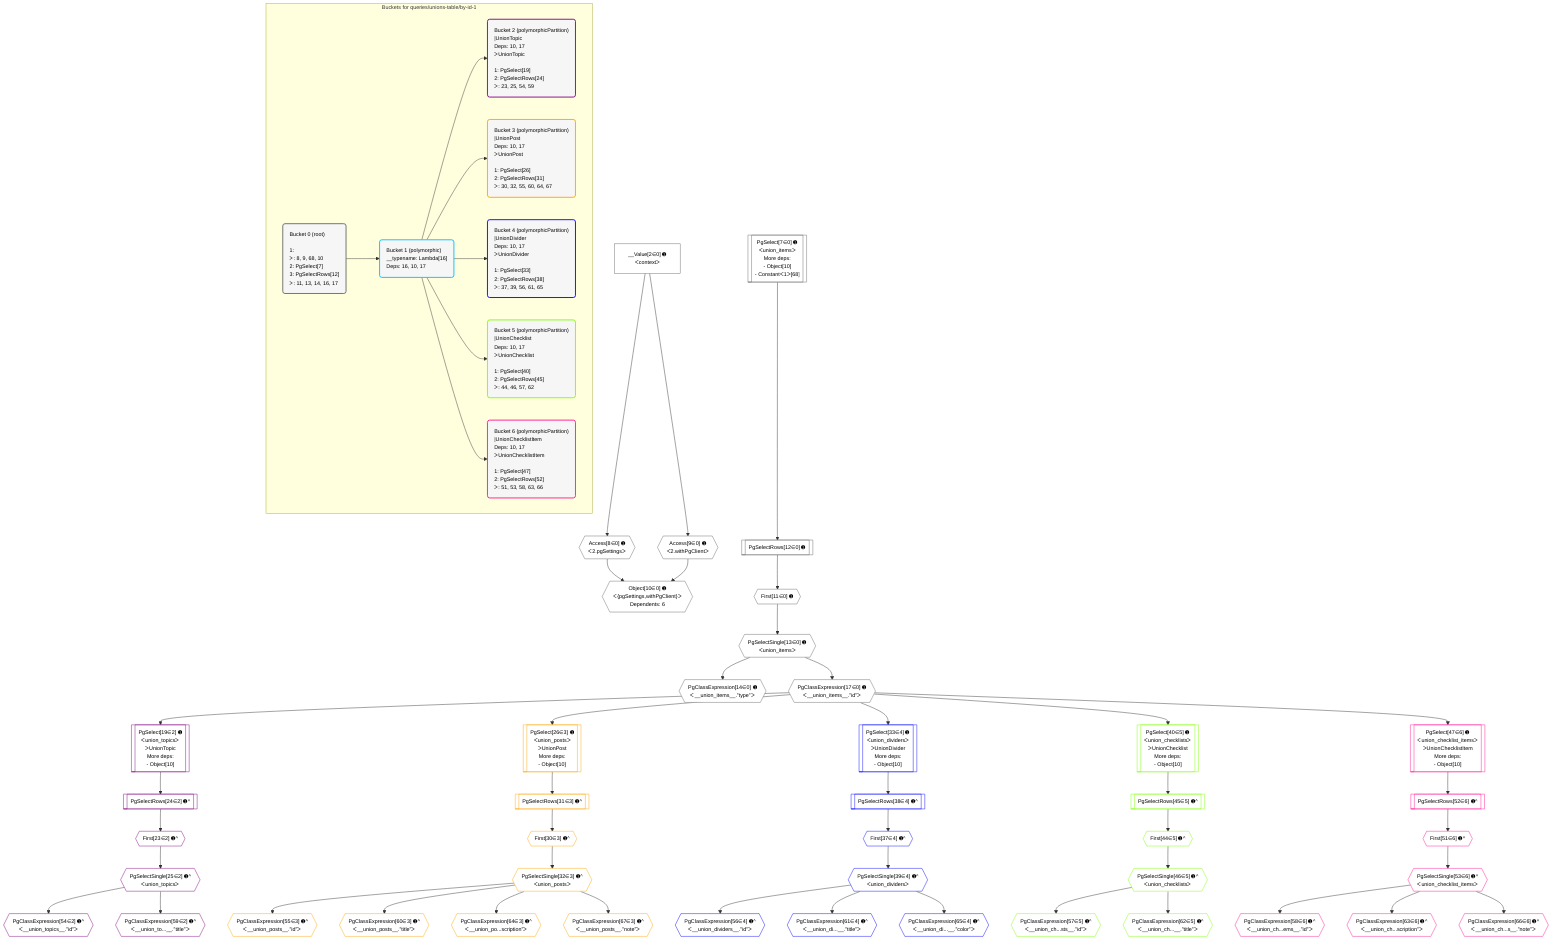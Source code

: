 %%{init: {'themeVariables': { 'fontSize': '12px'}}}%%
graph TD
    classDef path fill:#eee,stroke:#000,color:#000
    classDef plan fill:#fff,stroke-width:1px,color:#000
    classDef itemplan fill:#fff,stroke-width:2px,color:#000
    classDef unbatchedplan fill:#dff,stroke-width:1px,color:#000
    classDef sideeffectplan fill:#fcc,stroke-width:2px,color:#000
    classDef bucket fill:#f6f6f6,color:#000,stroke-width:2px,text-align:left

    subgraph "Buckets for queries/unions-table/by-id-1"
    Bucket0("Bucket 0 (root)<br /><br />1: <br />ᐳ: 8, 9, 68, 10<br />2: PgSelect[7]<br />3: PgSelectRows[12]<br />ᐳ: 11, 13, 14, 16, 17"):::bucket
    Bucket1("Bucket 1 (polymorphic)<br />__typename: Lambda[16]<br />Deps: 16, 10, 17"):::bucket
    Bucket2("Bucket 2 (polymorphicPartition)<br />|UnionTopic<br />Deps: 10, 17<br />ᐳUnionTopic<br /><br />1: PgSelect[19]<br />2: PgSelectRows[24]<br />ᐳ: 23, 25, 54, 59"):::bucket
    Bucket3("Bucket 3 (polymorphicPartition)<br />|UnionPost<br />Deps: 10, 17<br />ᐳUnionPost<br /><br />1: PgSelect[26]<br />2: PgSelectRows[31]<br />ᐳ: 30, 32, 55, 60, 64, 67"):::bucket
    Bucket4("Bucket 4 (polymorphicPartition)<br />|UnionDivider<br />Deps: 10, 17<br />ᐳUnionDivider<br /><br />1: PgSelect[33]<br />2: PgSelectRows[38]<br />ᐳ: 37, 39, 56, 61, 65"):::bucket
    Bucket5("Bucket 5 (polymorphicPartition)<br />|UnionChecklist<br />Deps: 10, 17<br />ᐳUnionChecklist<br /><br />1: PgSelect[40]<br />2: PgSelectRows[45]<br />ᐳ: 44, 46, 57, 62"):::bucket
    Bucket6("Bucket 6 (polymorphicPartition)<br />|UnionChecklistItem<br />Deps: 10, 17<br />ᐳUnionChecklistItem<br /><br />1: PgSelect[47]<br />2: PgSelectRows[52]<br />ᐳ: 51, 53, 58, 63, 66"):::bucket
    end
    Bucket0 --> Bucket1
    Bucket1 --> Bucket2 & Bucket3 & Bucket4 & Bucket5 & Bucket6

    %% plan dependencies
    PgSelect7[["PgSelect[7∈0] ➊<br />ᐸunion_itemsᐳ<br />More deps:<br />- Object[10]<br />- Constantᐸ1ᐳ[68]"]]:::plan
    Object10{{"Object[10∈0] ➊<br />ᐸ{pgSettings,withPgClient}ᐳ<br />Dependents: 6"}}:::plan
    Access8{{"Access[8∈0] ➊<br />ᐸ2.pgSettingsᐳ"}}:::plan
    Access9{{"Access[9∈0] ➊<br />ᐸ2.withPgClientᐳ"}}:::plan
    Access8 & Access9 --> Object10
    __Value2["__Value[2∈0] ➊<br />ᐸcontextᐳ"]:::plan
    __Value2 --> Access8
    __Value2 --> Access9
    First11{{"First[11∈0] ➊"}}:::plan
    PgSelectRows12[["PgSelectRows[12∈0] ➊"]]:::plan
    PgSelectRows12 --> First11
    PgSelect7 --> PgSelectRows12
    PgSelectSingle13{{"PgSelectSingle[13∈0] ➊<br />ᐸunion_itemsᐳ"}}:::plan
    First11 --> PgSelectSingle13
    PgClassExpression14{{"PgClassExpression[14∈0] ➊<br />ᐸ__union_items__.”type”ᐳ"}}:::plan
    PgSelectSingle13 --> PgClassExpression14
    PgClassExpression17{{"PgClassExpression[17∈0] ➊<br />ᐸ__union_items__.”id”ᐳ"}}:::plan
    PgSelectSingle13 --> PgClassExpression17
    PgSelect19[["PgSelect[19∈2] ➊<br />ᐸunion_topicsᐳ<br />ᐳUnionTopic<br />More deps:<br />- Object[10]"]]:::plan
    PgClassExpression17 --> PgSelect19
    First23{{"First[23∈2] ➊^"}}:::plan
    PgSelectRows24[["PgSelectRows[24∈2] ➊^"]]:::plan
    PgSelectRows24 --> First23
    PgSelect19 --> PgSelectRows24
    PgSelectSingle25{{"PgSelectSingle[25∈2] ➊^<br />ᐸunion_topicsᐳ"}}:::plan
    First23 --> PgSelectSingle25
    PgClassExpression54{{"PgClassExpression[54∈2] ➊^<br />ᐸ__union_topics__.”id”ᐳ"}}:::plan
    PgSelectSingle25 --> PgClassExpression54
    PgClassExpression59{{"PgClassExpression[59∈2] ➊^<br />ᐸ__union_to...__.”title”ᐳ"}}:::plan
    PgSelectSingle25 --> PgClassExpression59
    PgSelect26[["PgSelect[26∈3] ➊<br />ᐸunion_postsᐳ<br />ᐳUnionPost<br />More deps:<br />- Object[10]"]]:::plan
    PgClassExpression17 --> PgSelect26
    First30{{"First[30∈3] ➊^"}}:::plan
    PgSelectRows31[["PgSelectRows[31∈3] ➊^"]]:::plan
    PgSelectRows31 --> First30
    PgSelect26 --> PgSelectRows31
    PgSelectSingle32{{"PgSelectSingle[32∈3] ➊^<br />ᐸunion_postsᐳ"}}:::plan
    First30 --> PgSelectSingle32
    PgClassExpression55{{"PgClassExpression[55∈3] ➊^<br />ᐸ__union_posts__.”id”ᐳ"}}:::plan
    PgSelectSingle32 --> PgClassExpression55
    PgClassExpression60{{"PgClassExpression[60∈3] ➊^<br />ᐸ__union_posts__.”title”ᐳ"}}:::plan
    PgSelectSingle32 --> PgClassExpression60
    PgClassExpression64{{"PgClassExpression[64∈3] ➊^<br />ᐸ__union_po...scription”ᐳ"}}:::plan
    PgSelectSingle32 --> PgClassExpression64
    PgClassExpression67{{"PgClassExpression[67∈3] ➊^<br />ᐸ__union_posts__.”note”ᐳ"}}:::plan
    PgSelectSingle32 --> PgClassExpression67
    PgSelect33[["PgSelect[33∈4] ➊<br />ᐸunion_dividersᐳ<br />ᐳUnionDivider<br />More deps:<br />- Object[10]"]]:::plan
    PgClassExpression17 --> PgSelect33
    First37{{"First[37∈4] ➊^"}}:::plan
    PgSelectRows38[["PgSelectRows[38∈4] ➊^"]]:::plan
    PgSelectRows38 --> First37
    PgSelect33 --> PgSelectRows38
    PgSelectSingle39{{"PgSelectSingle[39∈4] ➊^<br />ᐸunion_dividersᐳ"}}:::plan
    First37 --> PgSelectSingle39
    PgClassExpression56{{"PgClassExpression[56∈4] ➊^<br />ᐸ__union_dividers__.”id”ᐳ"}}:::plan
    PgSelectSingle39 --> PgClassExpression56
    PgClassExpression61{{"PgClassExpression[61∈4] ➊^<br />ᐸ__union_di...__.”title”ᐳ"}}:::plan
    PgSelectSingle39 --> PgClassExpression61
    PgClassExpression65{{"PgClassExpression[65∈4] ➊^<br />ᐸ__union_di...__.”color”ᐳ"}}:::plan
    PgSelectSingle39 --> PgClassExpression65
    PgSelect40[["PgSelect[40∈5] ➊<br />ᐸunion_checklistsᐳ<br />ᐳUnionChecklist<br />More deps:<br />- Object[10]"]]:::plan
    PgClassExpression17 --> PgSelect40
    First44{{"First[44∈5] ➊^"}}:::plan
    PgSelectRows45[["PgSelectRows[45∈5] ➊^"]]:::plan
    PgSelectRows45 --> First44
    PgSelect40 --> PgSelectRows45
    PgSelectSingle46{{"PgSelectSingle[46∈5] ➊^<br />ᐸunion_checklistsᐳ"}}:::plan
    First44 --> PgSelectSingle46
    PgClassExpression57{{"PgClassExpression[57∈5] ➊^<br />ᐸ__union_ch...sts__.”id”ᐳ"}}:::plan
    PgSelectSingle46 --> PgClassExpression57
    PgClassExpression62{{"PgClassExpression[62∈5] ➊^<br />ᐸ__union_ch...__.”title”ᐳ"}}:::plan
    PgSelectSingle46 --> PgClassExpression62
    PgSelect47[["PgSelect[47∈6] ➊<br />ᐸunion_checklist_itemsᐳ<br />ᐳUnionChecklistItem<br />More deps:<br />- Object[10]"]]:::plan
    PgClassExpression17 --> PgSelect47
    First51{{"First[51∈6] ➊^"}}:::plan
    PgSelectRows52[["PgSelectRows[52∈6] ➊^"]]:::plan
    PgSelectRows52 --> First51
    PgSelect47 --> PgSelectRows52
    PgSelectSingle53{{"PgSelectSingle[53∈6] ➊^<br />ᐸunion_checklist_itemsᐳ"}}:::plan
    First51 --> PgSelectSingle53
    PgClassExpression58{{"PgClassExpression[58∈6] ➊^<br />ᐸ__union_ch...ems__.”id”ᐳ"}}:::plan
    PgSelectSingle53 --> PgClassExpression58
    PgClassExpression63{{"PgClassExpression[63∈6] ➊^<br />ᐸ__union_ch...scription”ᐳ"}}:::plan
    PgSelectSingle53 --> PgClassExpression63
    PgClassExpression66{{"PgClassExpression[66∈6] ➊^<br />ᐸ__union_ch...s__.”note”ᐳ"}}:::plan
    PgSelectSingle53 --> PgClassExpression66

    %% define steps
    classDef bucket0 stroke:#696969
    class Bucket0,__Value2,PgSelect7,Access8,Access9,Object10,First11,PgSelectRows12,PgSelectSingle13,PgClassExpression14,PgClassExpression17 bucket0
    classDef bucket1 stroke:#00bfff
    class Bucket1 bucket1
    classDef bucket2 stroke:#7f007f
    class Bucket2,PgSelect19,First23,PgSelectRows24,PgSelectSingle25,PgClassExpression54,PgClassExpression59 bucket2
    classDef bucket3 stroke:#ffa500
    class Bucket3,PgSelect26,First30,PgSelectRows31,PgSelectSingle32,PgClassExpression55,PgClassExpression60,PgClassExpression64,PgClassExpression67 bucket3
    classDef bucket4 stroke:#0000ff
    class Bucket4,PgSelect33,First37,PgSelectRows38,PgSelectSingle39,PgClassExpression56,PgClassExpression61,PgClassExpression65 bucket4
    classDef bucket5 stroke:#7fff00
    class Bucket5,PgSelect40,First44,PgSelectRows45,PgSelectSingle46,PgClassExpression57,PgClassExpression62 bucket5
    classDef bucket6 stroke:#ff1493
    class Bucket6,PgSelect47,First51,PgSelectRows52,PgSelectSingle53,PgClassExpression58,PgClassExpression63,PgClassExpression66 bucket6